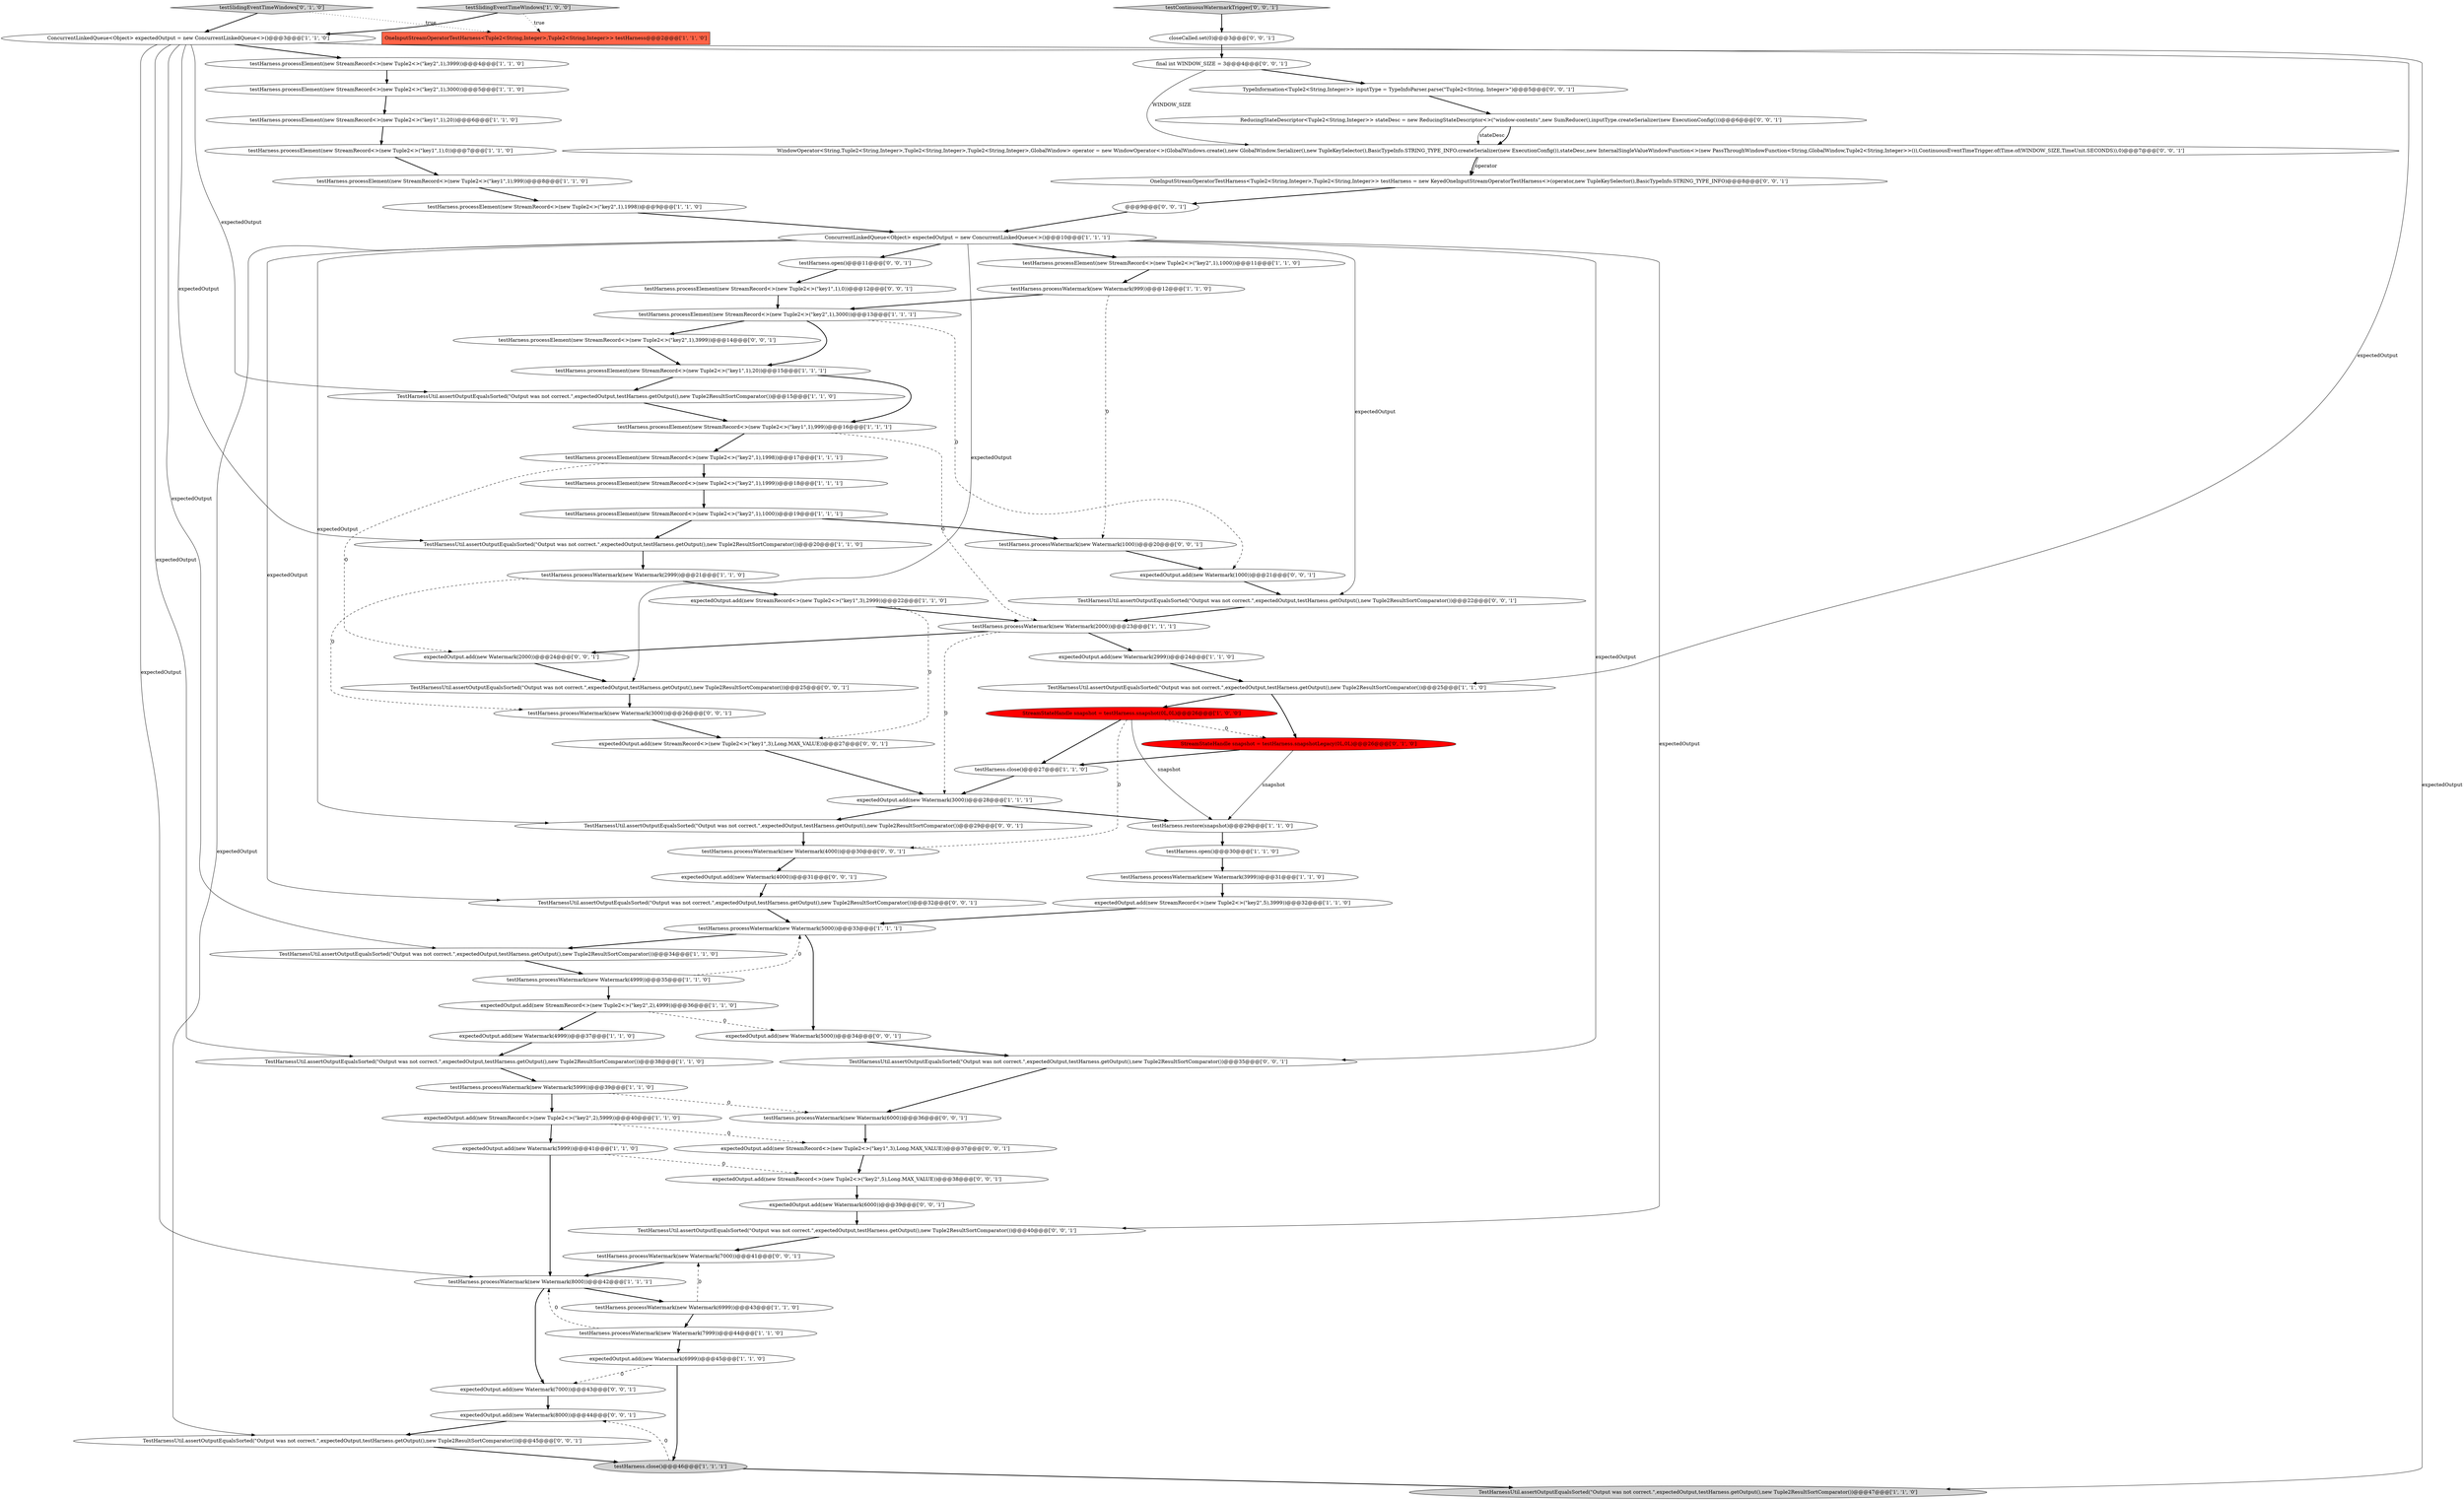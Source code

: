 digraph {
81 [style = filled, label = "OneInputStreamOperatorTestHarness<Tuple2<String,Integer>,Tuple2<String,Integer>> testHarness = new KeyedOneInputStreamOperatorTestHarness<>(operator,new TupleKeySelector(),BasicTypeInfo.STRING_TYPE_INFO)@@@8@@@['0', '0', '1']", fillcolor = white, shape = ellipse image = "AAA0AAABBB3BBB"];
24 [style = filled, label = "testHarness.processWatermark(new Watermark(5000))@@@33@@@['1', '1', '1']", fillcolor = white, shape = ellipse image = "AAA0AAABBB1BBB"];
12 [style = filled, label = "testHarness.processElement(new StreamRecord<>(new Tuple2<>(\"key2\",1),1998))@@@17@@@['1', '1', '1']", fillcolor = white, shape = ellipse image = "AAA0AAABBB1BBB"];
68 [style = filled, label = "testHarness.processWatermark(new Watermark(6000))@@@36@@@['0', '0', '1']", fillcolor = white, shape = ellipse image = "AAA0AAABBB3BBB"];
35 [style = filled, label = "testSlidingEventTimeWindows['1', '0', '0']", fillcolor = lightgray, shape = diamond image = "AAA0AAABBB1BBB"];
14 [style = filled, label = "testHarness.close()@@@27@@@['1', '1', '0']", fillcolor = white, shape = ellipse image = "AAA0AAABBB1BBB"];
45 [style = filled, label = "TestHarnessUtil.assertOutputEqualsSorted(\"Output was not correct.\",expectedOutput,testHarness.getOutput(),new Tuple2ResultSortComparator())@@@20@@@['1', '1', '0']", fillcolor = white, shape = ellipse image = "AAA0AAABBB1BBB"];
57 [style = filled, label = "expectedOutput.add(new StreamRecord<>(new Tuple2<>(\"key1\",3),Long.MAX_VALUE))@@@27@@@['0', '0', '1']", fillcolor = white, shape = ellipse image = "AAA0AAABBB3BBB"];
28 [style = filled, label = "TestHarnessUtil.assertOutputEqualsSorted(\"Output was not correct.\",expectedOutput,testHarness.getOutput(),new Tuple2ResultSortComparator())@@@15@@@['1', '1', '0']", fillcolor = white, shape = ellipse image = "AAA0AAABBB1BBB"];
76 [style = filled, label = "testHarness.processWatermark(new Watermark(3000))@@@26@@@['0', '0', '1']", fillcolor = white, shape = ellipse image = "AAA0AAABBB3BBB"];
20 [style = filled, label = "testHarness.processElement(new StreamRecord<>(new Tuple2<>(\"key2\",1),1000))@@@19@@@['1', '1', '1']", fillcolor = white, shape = ellipse image = "AAA0AAABBB1BBB"];
47 [style = filled, label = "StreamStateHandle snapshot = testHarness.snapshotLegacy(0L,0L)@@@26@@@['0', '1', '0']", fillcolor = red, shape = ellipse image = "AAA1AAABBB2BBB"];
31 [style = filled, label = "testHarness.processWatermark(new Watermark(8000))@@@42@@@['1', '1', '1']", fillcolor = white, shape = ellipse image = "AAA0AAABBB1BBB"];
67 [style = filled, label = "TestHarnessUtil.assertOutputEqualsSorted(\"Output was not correct.\",expectedOutput,testHarness.getOutput(),new Tuple2ResultSortComparator())@@@22@@@['0', '0', '1']", fillcolor = white, shape = ellipse image = "AAA0AAABBB3BBB"];
25 [style = filled, label = "expectedOutput.add(new StreamRecord<>(new Tuple2<>(\"key1\",3),2999))@@@22@@@['1', '1', '0']", fillcolor = white, shape = ellipse image = "AAA0AAABBB1BBB"];
50 [style = filled, label = "testHarness.open()@@@11@@@['0', '0', '1']", fillcolor = white, shape = ellipse image = "AAA0AAABBB3BBB"];
17 [style = filled, label = "expectedOutput.add(new StreamRecord<>(new Tuple2<>(\"key2\",5),3999))@@@32@@@['1', '1', '0']", fillcolor = white, shape = ellipse image = "AAA0AAABBB1BBB"];
49 [style = filled, label = "testContinuousWatermarkTrigger['0', '0', '1']", fillcolor = lightgray, shape = diamond image = "AAA0AAABBB3BBB"];
77 [style = filled, label = "testHarness.processWatermark(new Watermark(1000))@@@20@@@['0', '0', '1']", fillcolor = white, shape = ellipse image = "AAA0AAABBB3BBB"];
26 [style = filled, label = "testHarness.processElement(new StreamRecord<>(new Tuple2<>(\"key1\",1),0))@@@7@@@['1', '1', '0']", fillcolor = white, shape = ellipse image = "AAA0AAABBB1BBB"];
13 [style = filled, label = "testHarness.processElement(new StreamRecord<>(new Tuple2<>(\"key1\",1),999))@@@8@@@['1', '1', '0']", fillcolor = white, shape = ellipse image = "AAA0AAABBB1BBB"];
60 [style = filled, label = "testHarness.processWatermark(new Watermark(7000))@@@41@@@['0', '0', '1']", fillcolor = white, shape = ellipse image = "AAA0AAABBB3BBB"];
6 [style = filled, label = "testHarness.open()@@@30@@@['1', '1', '0']", fillcolor = white, shape = ellipse image = "AAA0AAABBB1BBB"];
61 [style = filled, label = "expectedOutput.add(new StreamRecord<>(new Tuple2<>(\"key1\",3),Long.MAX_VALUE))@@@37@@@['0', '0', '1']", fillcolor = white, shape = ellipse image = "AAA0AAABBB3BBB"];
59 [style = filled, label = "closeCalled.set(0)@@@3@@@['0', '0', '1']", fillcolor = white, shape = ellipse image = "AAA0AAABBB3BBB"];
56 [style = filled, label = "expectedOutput.add(new Watermark(2000))@@@24@@@['0', '0', '1']", fillcolor = white, shape = ellipse image = "AAA0AAABBB3BBB"];
69 [style = filled, label = "@@@9@@@['0', '0', '1']", fillcolor = white, shape = ellipse image = "AAA0AAABBB3BBB"];
27 [style = filled, label = "testHarness.processWatermark(new Watermark(7999))@@@44@@@['1', '1', '0']", fillcolor = white, shape = ellipse image = "AAA0AAABBB1BBB"];
5 [style = filled, label = "testHarness.processElement(new StreamRecord<>(new Tuple2<>(\"key1\",1),20))@@@6@@@['1', '1', '0']", fillcolor = white, shape = ellipse image = "AAA0AAABBB1BBB"];
52 [style = filled, label = "WindowOperator<String,Tuple2<String,Integer>,Tuple2<String,Integer>,Tuple2<String,Integer>,GlobalWindow> operator = new WindowOperator<>(GlobalWindows.create(),new GlobalWindow.Serializer(),new TupleKeySelector(),BasicTypeInfo.STRING_TYPE_INFO.createSerializer(new ExecutionConfig()),stateDesc,new InternalSingleValueWindowFunction<>(new PassThroughWindowFunction<String,GlobalWindow,Tuple2<String,Integer>>()),ContinuousEventTimeTrigger.of(Time.of(WINDOW_SIZE,TimeUnit.SECONDS)),0)@@@7@@@['0', '0', '1']", fillcolor = white, shape = ellipse image = "AAA0AAABBB3BBB"];
3 [style = filled, label = "testHarness.close()@@@46@@@['1', '1', '1']", fillcolor = lightgray, shape = ellipse image = "AAA0AAABBB1BBB"];
48 [style = filled, label = "testSlidingEventTimeWindows['0', '1', '0']", fillcolor = lightgray, shape = diamond image = "AAA0AAABBB2BBB"];
53 [style = filled, label = "TestHarnessUtil.assertOutputEqualsSorted(\"Output was not correct.\",expectedOutput,testHarness.getOutput(),new Tuple2ResultSortComparator())@@@45@@@['0', '0', '1']", fillcolor = white, shape = ellipse image = "AAA0AAABBB3BBB"];
18 [style = filled, label = "expectedOutput.add(new Watermark(3000))@@@28@@@['1', '1', '1']", fillcolor = white, shape = ellipse image = "AAA0AAABBB1BBB"];
58 [style = filled, label = "expectedOutput.add(new Watermark(6000))@@@39@@@['0', '0', '1']", fillcolor = white, shape = ellipse image = "AAA0AAABBB3BBB"];
30 [style = filled, label = "testHarness.processWatermark(new Watermark(2999))@@@21@@@['1', '1', '0']", fillcolor = white, shape = ellipse image = "AAA0AAABBB1BBB"];
39 [style = filled, label = "expectedOutput.add(new Watermark(6999))@@@45@@@['1', '1', '0']", fillcolor = white, shape = ellipse image = "AAA0AAABBB1BBB"];
66 [style = filled, label = "ReducingStateDescriptor<Tuple2<String,Integer>> stateDesc = new ReducingStateDescriptor<>(\"window-contents\",new SumReducer(),inputType.createSerializer(new ExecutionConfig()))@@@6@@@['0', '0', '1']", fillcolor = white, shape = ellipse image = "AAA0AAABBB3BBB"];
1 [style = filled, label = "testHarness.processElement(new StreamRecord<>(new Tuple2<>(\"key2\",1),3000))@@@5@@@['1', '1', '0']", fillcolor = white, shape = ellipse image = "AAA0AAABBB1BBB"];
7 [style = filled, label = "expectedOutput.add(new StreamRecord<>(new Tuple2<>(\"key2\",2),4999))@@@36@@@['1', '1', '0']", fillcolor = white, shape = ellipse image = "AAA0AAABBB1BBB"];
40 [style = filled, label = "testHarness.restore(snapshot)@@@29@@@['1', '1', '0']", fillcolor = white, shape = ellipse image = "AAA0AAABBB1BBB"];
75 [style = filled, label = "expectedOutput.add(new Watermark(7000))@@@43@@@['0', '0', '1']", fillcolor = white, shape = ellipse image = "AAA0AAABBB3BBB"];
8 [style = filled, label = "OneInputStreamOperatorTestHarness<Tuple2<String,Integer>,Tuple2<String,Integer>> testHarness@@@2@@@['1', '1', '0']", fillcolor = tomato, shape = box image = "AAA0AAABBB1BBB"];
54 [style = filled, label = "expectedOutput.add(new Watermark(5000))@@@34@@@['0', '0', '1']", fillcolor = white, shape = ellipse image = "AAA0AAABBB3BBB"];
9 [style = filled, label = "TestHarnessUtil.assertOutputEqualsSorted(\"Output was not correct.\",expectedOutput,testHarness.getOutput(),new Tuple2ResultSortComparator())@@@38@@@['1', '1', '0']", fillcolor = white, shape = ellipse image = "AAA0AAABBB1BBB"];
21 [style = filled, label = "testHarness.processWatermark(new Watermark(5999))@@@39@@@['1', '1', '0']", fillcolor = white, shape = ellipse image = "AAA0AAABBB1BBB"];
32 [style = filled, label = "testHarness.processWatermark(new Watermark(4999))@@@35@@@['1', '1', '0']", fillcolor = white, shape = ellipse image = "AAA0AAABBB1BBB"];
70 [style = filled, label = "expectedOutput.add(new Watermark(4000))@@@31@@@['0', '0', '1']", fillcolor = white, shape = ellipse image = "AAA0AAABBB3BBB"];
80 [style = filled, label = "testHarness.processElement(new StreamRecord<>(new Tuple2<>(\"key1\",1),0))@@@12@@@['0', '0', '1']", fillcolor = white, shape = ellipse image = "AAA0AAABBB3BBB"];
0 [style = filled, label = "testHarness.processElement(new StreamRecord<>(new Tuple2<>(\"key1\",1),20))@@@15@@@['1', '1', '1']", fillcolor = white, shape = ellipse image = "AAA0AAABBB1BBB"];
79 [style = filled, label = "TestHarnessUtil.assertOutputEqualsSorted(\"Output was not correct.\",expectedOutput,testHarness.getOutput(),new Tuple2ResultSortComparator())@@@25@@@['0', '0', '1']", fillcolor = white, shape = ellipse image = "AAA0AAABBB3BBB"];
19 [style = filled, label = "testHarness.processElement(new StreamRecord<>(new Tuple2<>(\"key2\",1),1999))@@@18@@@['1', '1', '1']", fillcolor = white, shape = ellipse image = "AAA0AAABBB1BBB"];
33 [style = filled, label = "expectedOutput.add(new Watermark(5999))@@@41@@@['1', '1', '0']", fillcolor = white, shape = ellipse image = "AAA0AAABBB1BBB"];
34 [style = filled, label = "testHarness.processWatermark(new Watermark(3999))@@@31@@@['1', '1', '0']", fillcolor = white, shape = ellipse image = "AAA0AAABBB1BBB"];
37 [style = filled, label = "testHarness.processWatermark(new Watermark(6999))@@@43@@@['1', '1', '0']", fillcolor = white, shape = ellipse image = "AAA0AAABBB1BBB"];
16 [style = filled, label = "TestHarnessUtil.assertOutputEqualsSorted(\"Output was not correct.\",expectedOutput,testHarness.getOutput(),new Tuple2ResultSortComparator())@@@34@@@['1', '1', '0']", fillcolor = white, shape = ellipse image = "AAA0AAABBB1BBB"];
15 [style = filled, label = "TestHarnessUtil.assertOutputEqualsSorted(\"Output was not correct.\",expectedOutput,testHarness.getOutput(),new Tuple2ResultSortComparator())@@@47@@@['1', '1', '0']", fillcolor = lightgray, shape = ellipse image = "AAA0AAABBB1BBB"];
29 [style = filled, label = "ConcurrentLinkedQueue<Object> expectedOutput = new ConcurrentLinkedQueue<>()@@@10@@@['1', '1', '1']", fillcolor = white, shape = ellipse image = "AAA0AAABBB1BBB"];
44 [style = filled, label = "testHarness.processElement(new StreamRecord<>(new Tuple2<>(\"key2\",1),1000))@@@11@@@['1', '1', '0']", fillcolor = white, shape = ellipse image = "AAA0AAABBB1BBB"];
55 [style = filled, label = "TestHarnessUtil.assertOutputEqualsSorted(\"Output was not correct.\",expectedOutput,testHarness.getOutput(),new Tuple2ResultSortComparator())@@@40@@@['0', '0', '1']", fillcolor = white, shape = ellipse image = "AAA0AAABBB3BBB"];
46 [style = filled, label = "testHarness.processElement(new StreamRecord<>(new Tuple2<>(\"key2\",1),3000))@@@13@@@['1', '1', '1']", fillcolor = white, shape = ellipse image = "AAA0AAABBB1BBB"];
38 [style = filled, label = "testHarness.processElement(new StreamRecord<>(new Tuple2<>(\"key2\",1),3999))@@@4@@@['1', '1', '0']", fillcolor = white, shape = ellipse image = "AAA0AAABBB1BBB"];
51 [style = filled, label = "TypeInformation<Tuple2<String,Integer>> inputType = TypeInfoParser.parse(\"Tuple2<String, Integer>\")@@@5@@@['0', '0', '1']", fillcolor = white, shape = ellipse image = "AAA0AAABBB3BBB"];
41 [style = filled, label = "ConcurrentLinkedQueue<Object> expectedOutput = new ConcurrentLinkedQueue<>()@@@3@@@['1', '1', '0']", fillcolor = white, shape = ellipse image = "AAA0AAABBB1BBB"];
65 [style = filled, label = "expectedOutput.add(new StreamRecord<>(new Tuple2<>(\"key2\",5),Long.MAX_VALUE))@@@38@@@['0', '0', '1']", fillcolor = white, shape = ellipse image = "AAA0AAABBB3BBB"];
36 [style = filled, label = "expectedOutput.add(new Watermark(2999))@@@24@@@['1', '1', '0']", fillcolor = white, shape = ellipse image = "AAA0AAABBB1BBB"];
42 [style = filled, label = "expectedOutput.add(new Watermark(4999))@@@37@@@['1', '1', '0']", fillcolor = white, shape = ellipse image = "AAA0AAABBB1BBB"];
71 [style = filled, label = "testHarness.processWatermark(new Watermark(4000))@@@30@@@['0', '0', '1']", fillcolor = white, shape = ellipse image = "AAA0AAABBB3BBB"];
73 [style = filled, label = "testHarness.processElement(new StreamRecord<>(new Tuple2<>(\"key2\",1),3999))@@@14@@@['0', '0', '1']", fillcolor = white, shape = ellipse image = "AAA0AAABBB3BBB"];
4 [style = filled, label = "testHarness.processElement(new StreamRecord<>(new Tuple2<>(\"key1\",1),999))@@@16@@@['1', '1', '1']", fillcolor = white, shape = ellipse image = "AAA0AAABBB1BBB"];
74 [style = filled, label = "expectedOutput.add(new Watermark(1000))@@@21@@@['0', '0', '1']", fillcolor = white, shape = ellipse image = "AAA0AAABBB3BBB"];
78 [style = filled, label = "TestHarnessUtil.assertOutputEqualsSorted(\"Output was not correct.\",expectedOutput,testHarness.getOutput(),new Tuple2ResultSortComparator())@@@32@@@['0', '0', '1']", fillcolor = white, shape = ellipse image = "AAA0AAABBB3BBB"];
10 [style = filled, label = "testHarness.processWatermark(new Watermark(2000))@@@23@@@['1', '1', '1']", fillcolor = white, shape = ellipse image = "AAA0AAABBB1BBB"];
72 [style = filled, label = "TestHarnessUtil.assertOutputEqualsSorted(\"Output was not correct.\",expectedOutput,testHarness.getOutput(),new Tuple2ResultSortComparator())@@@29@@@['0', '0', '1']", fillcolor = white, shape = ellipse image = "AAA0AAABBB3BBB"];
22 [style = filled, label = "TestHarnessUtil.assertOutputEqualsSorted(\"Output was not correct.\",expectedOutput,testHarness.getOutput(),new Tuple2ResultSortComparator())@@@25@@@['1', '1', '0']", fillcolor = white, shape = ellipse image = "AAA0AAABBB1BBB"];
23 [style = filled, label = "StreamStateHandle snapshot = testHarness.snapshot(0L,0L)@@@26@@@['1', '0', '0']", fillcolor = red, shape = ellipse image = "AAA1AAABBB1BBB"];
64 [style = filled, label = "final int WINDOW_SIZE = 3@@@4@@@['0', '0', '1']", fillcolor = white, shape = ellipse image = "AAA0AAABBB3BBB"];
62 [style = filled, label = "TestHarnessUtil.assertOutputEqualsSorted(\"Output was not correct.\",expectedOutput,testHarness.getOutput(),new Tuple2ResultSortComparator())@@@35@@@['0', '0', '1']", fillcolor = white, shape = ellipse image = "AAA0AAABBB3BBB"];
11 [style = filled, label = "testHarness.processWatermark(new Watermark(999))@@@12@@@['1', '1', '0']", fillcolor = white, shape = ellipse image = "AAA0AAABBB1BBB"];
63 [style = filled, label = "expectedOutput.add(new Watermark(8000))@@@44@@@['0', '0', '1']", fillcolor = white, shape = ellipse image = "AAA0AAABBB3BBB"];
2 [style = filled, label = "testHarness.processElement(new StreamRecord<>(new Tuple2<>(\"key2\",1),1998))@@@9@@@['1', '1', '0']", fillcolor = white, shape = ellipse image = "AAA0AAABBB1BBB"];
43 [style = filled, label = "expectedOutput.add(new StreamRecord<>(new Tuple2<>(\"key2\",2),5999))@@@40@@@['1', '1', '0']", fillcolor = white, shape = ellipse image = "AAA0AAABBB1BBB"];
1->5 [style = bold, label=""];
31->37 [style = bold, label=""];
71->70 [style = bold, label=""];
64->52 [style = solid, label="WINDOW_SIZE"];
49->59 [style = bold, label=""];
40->6 [style = bold, label=""];
64->51 [style = bold, label=""];
46->0 [style = bold, label=""];
37->27 [style = bold, label=""];
35->41 [style = bold, label=""];
66->52 [style = bold, label=""];
21->43 [style = bold, label=""];
46->74 [style = dashed, label="0"];
42->9 [style = bold, label=""];
50->80 [style = bold, label=""];
41->9 [style = solid, label="expectedOutput"];
25->57 [style = dashed, label="0"];
11->46 [style = bold, label=""];
79->76 [style = bold, label=""];
35->8 [style = dotted, label="true"];
45->30 [style = bold, label=""];
41->15 [style = solid, label="expectedOutput"];
74->67 [style = bold, label=""];
28->4 [style = bold, label=""];
34->17 [style = bold, label=""];
22->47 [style = bold, label=""];
9->21 [style = bold, label=""];
29->79 [style = solid, label="expectedOutput"];
29->44 [style = bold, label=""];
25->10 [style = bold, label=""];
81->69 [style = bold, label=""];
41->45 [style = solid, label="expectedOutput"];
33->65 [style = dashed, label="0"];
56->79 [style = bold, label=""];
20->45 [style = bold, label=""];
10->18 [style = dashed, label="0"];
47->40 [style = solid, label="snapshot"];
55->60 [style = bold, label=""];
59->64 [style = bold, label=""];
21->68 [style = dashed, label="0"];
29->72 [style = solid, label="expectedOutput"];
48->41 [style = bold, label=""];
78->24 [style = bold, label=""];
41->16 [style = solid, label="expectedOutput"];
19->20 [style = bold, label=""];
77->74 [style = bold, label=""];
52->81 [style = solid, label="operator"];
54->62 [style = bold, label=""];
16->32 [style = bold, label=""];
32->7 [style = bold, label=""];
7->54 [style = dashed, label="0"];
22->23 [style = bold, label=""];
26->13 [style = bold, label=""];
23->14 [style = bold, label=""];
72->71 [style = bold, label=""];
52->81 [style = bold, label=""];
60->31 [style = bold, label=""];
7->42 [style = bold, label=""];
43->33 [style = bold, label=""];
41->38 [style = bold, label=""];
14->18 [style = bold, label=""];
62->68 [style = bold, label=""];
63->53 [style = bold, label=""];
4->10 [style = dashed, label="0"];
70->78 [style = bold, label=""];
67->10 [style = bold, label=""];
11->77 [style = dashed, label="0"];
41->22 [style = solid, label="expectedOutput"];
6->34 [style = bold, label=""];
61->65 [style = bold, label=""];
18->40 [style = bold, label=""];
5->26 [style = bold, label=""];
66->52 [style = solid, label="stateDesc"];
27->31 [style = dashed, label="0"];
38->1 [style = bold, label=""];
29->55 [style = solid, label="expectedOutput"];
73->0 [style = bold, label=""];
27->39 [style = bold, label=""];
29->53 [style = solid, label="expectedOutput"];
30->76 [style = dashed, label="0"];
29->50 [style = bold, label=""];
4->12 [style = bold, label=""];
18->72 [style = bold, label=""];
76->57 [style = bold, label=""];
23->71 [style = dashed, label="0"];
46->73 [style = bold, label=""];
37->60 [style = dashed, label="0"];
13->2 [style = bold, label=""];
39->75 [style = dashed, label="0"];
31->75 [style = bold, label=""];
32->24 [style = dashed, label="0"];
29->78 [style = solid, label="expectedOutput"];
23->40 [style = solid, label="snapshot"];
10->56 [style = bold, label=""];
53->3 [style = bold, label=""];
43->61 [style = dashed, label="0"];
39->3 [style = bold, label=""];
30->25 [style = bold, label=""];
3->15 [style = bold, label=""];
41->28 [style = solid, label="expectedOutput"];
57->18 [style = bold, label=""];
58->55 [style = bold, label=""];
29->62 [style = solid, label="expectedOutput"];
10->36 [style = bold, label=""];
24->54 [style = bold, label=""];
3->63 [style = dashed, label="0"];
75->63 [style = bold, label=""];
80->46 [style = bold, label=""];
24->16 [style = bold, label=""];
17->24 [style = bold, label=""];
65->58 [style = bold, label=""];
23->47 [style = dashed, label="0"];
0->4 [style = bold, label=""];
48->8 [style = dotted, label="true"];
33->31 [style = bold, label=""];
44->11 [style = bold, label=""];
68->61 [style = bold, label=""];
12->56 [style = dashed, label="0"];
12->19 [style = bold, label=""];
2->29 [style = bold, label=""];
29->67 [style = solid, label="expectedOutput"];
47->14 [style = bold, label=""];
20->77 [style = bold, label=""];
69->29 [style = bold, label=""];
0->28 [style = bold, label=""];
51->66 [style = bold, label=""];
41->31 [style = solid, label="expectedOutput"];
36->22 [style = bold, label=""];
}
